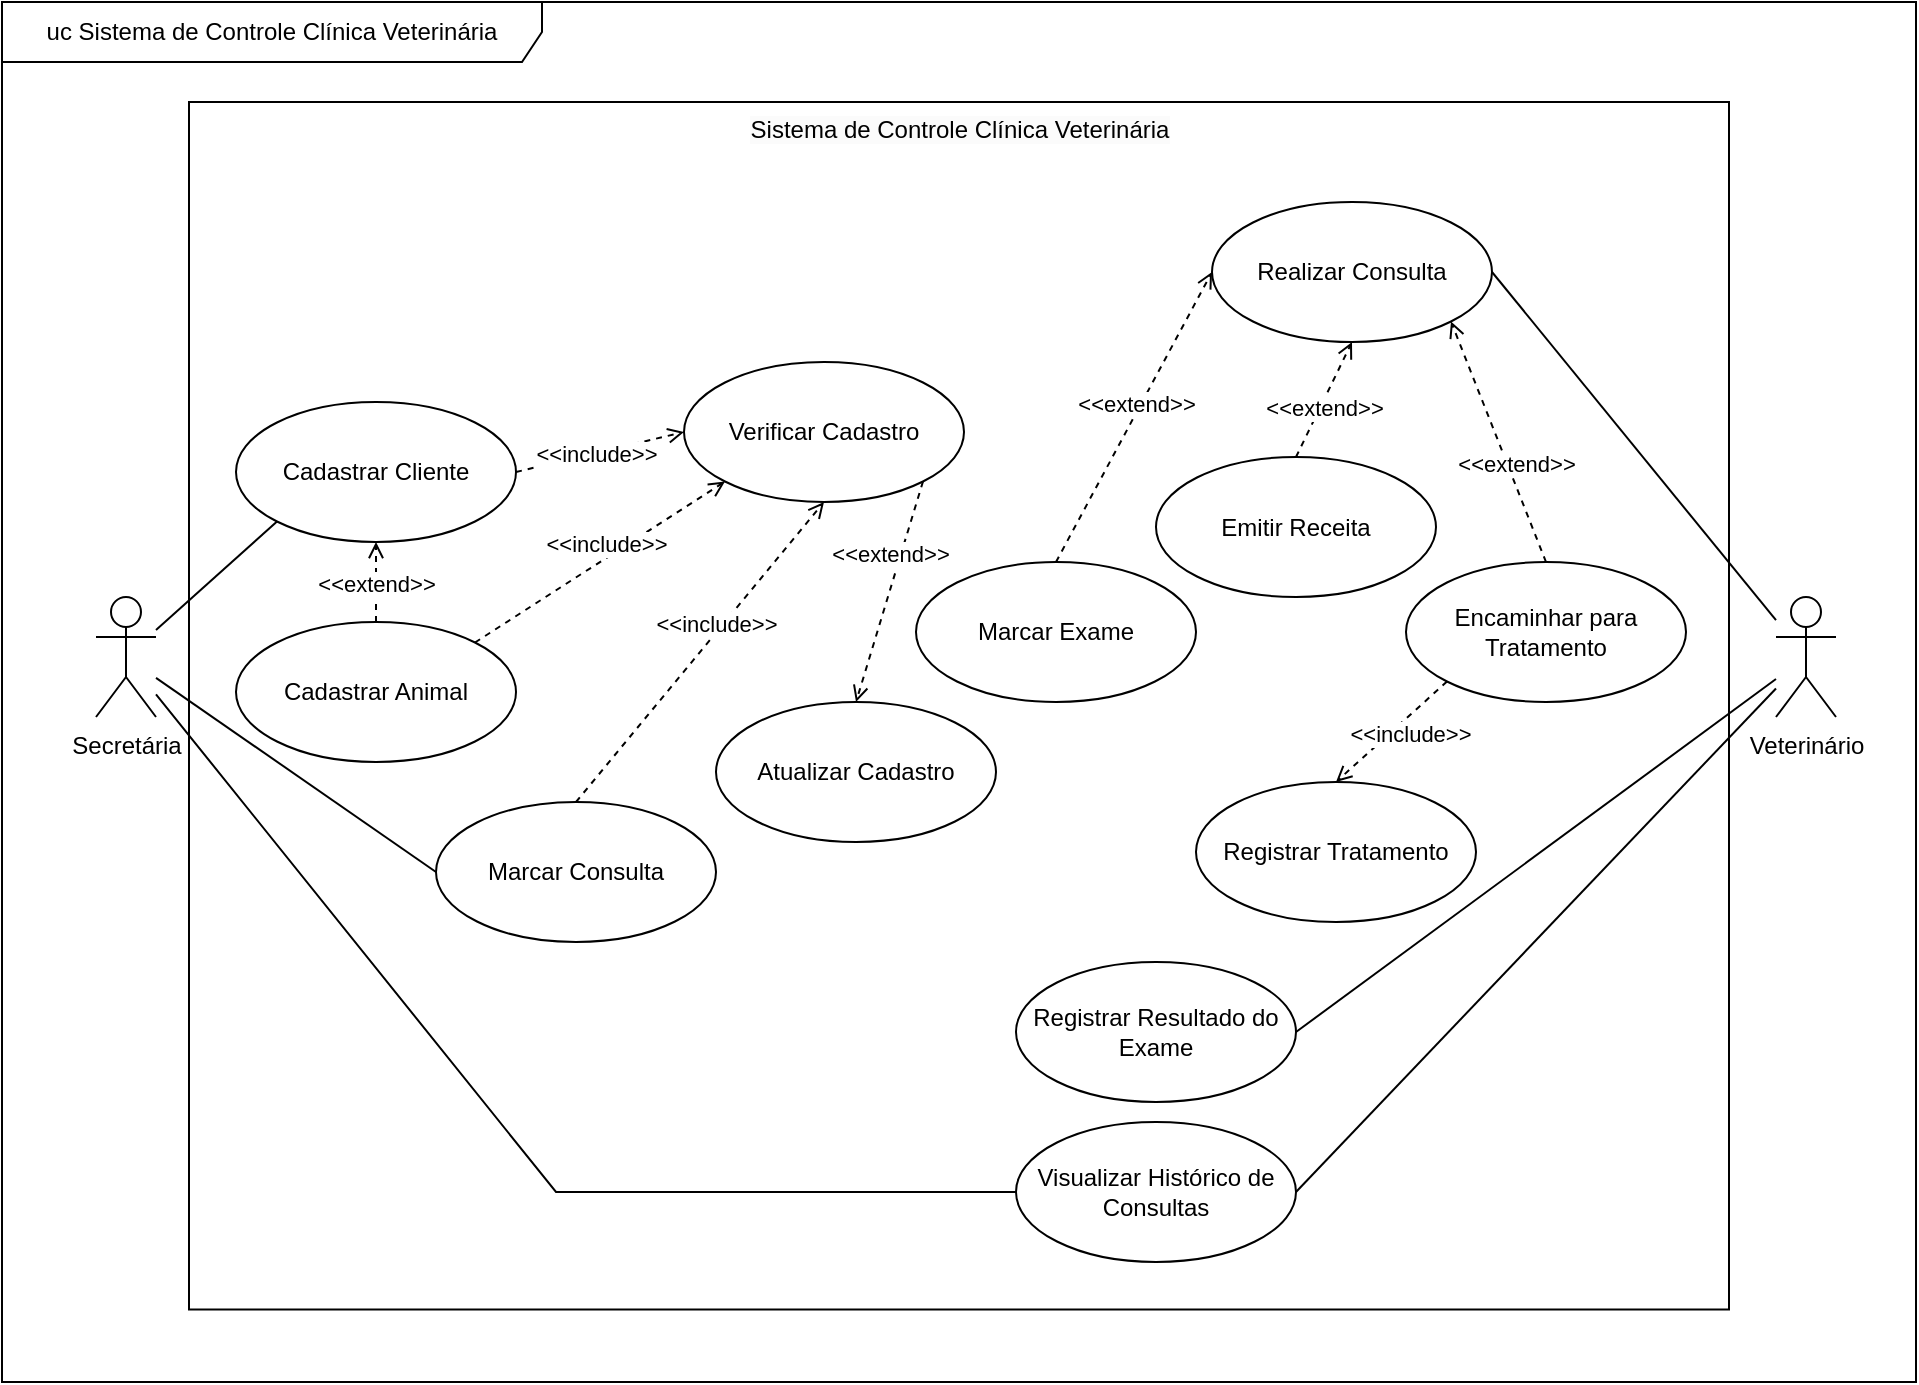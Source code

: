 <mxfile version="22.1.7" type="github">
  <diagram name="Página-1" id="01Xk7Bp4QnYqnkWpoMOx">
    <mxGraphModel dx="1257" dy="711" grid="1" gridSize="10" guides="1" tooltips="1" connect="1" arrows="1" fold="1" page="1" pageScale="1" pageWidth="827" pageHeight="1169" math="0" shadow="0">
      <root>
        <mxCell id="0" />
        <mxCell id="1" parent="0" />
        <mxCell id="FFpbOJQuNYy9sZldtp6s-5" value="&lt;span style=&quot;color: rgb(0, 0, 0); font-family: Helvetica; font-size: 12px; font-style: normal; font-variant-ligatures: normal; font-variant-caps: normal; font-weight: 400; letter-spacing: normal; orphans: 2; text-indent: 0px; text-transform: none; widows: 2; word-spacing: 0px; -webkit-text-stroke-width: 0px; background-color: rgb(251, 251, 251); text-decoration-thickness: initial; text-decoration-style: initial; text-decoration-color: initial; float: none; display: inline !important;&quot;&gt;Sistema de Controle Clínica Veterinária&lt;/span&gt;" style="html=1;whiteSpace=wrap;align=center;verticalAlign=top;" parent="1" vertex="1">
          <mxGeometry x="443.5" y="290" width="770" height="603.75" as="geometry" />
        </mxCell>
        <mxCell id="FFpbOJQuNYy9sZldtp6s-2" value="Veterinário" style="shape=umlActor;verticalLabelPosition=bottom;verticalAlign=top;html=1;align=center;" parent="1" vertex="1">
          <mxGeometry x="1237" y="537.5" width="30" height="60" as="geometry" />
        </mxCell>
        <mxCell id="FFpbOJQuNYy9sZldtp6s-3" value="Cadastrar Animal" style="ellipse;whiteSpace=wrap;html=1;align=center;" parent="1" vertex="1">
          <mxGeometry x="467" y="550" width="140" height="70" as="geometry" />
        </mxCell>
        <mxCell id="FFpbOJQuNYy9sZldtp6s-4" value="uc Sistema de Controle Clínica Veterinária" style="shape=umlFrame;whiteSpace=wrap;html=1;pointerEvents=0;width=270;height=30;align=center;" parent="1" vertex="1">
          <mxGeometry x="350" y="240" width="957" height="690" as="geometry" />
        </mxCell>
        <mxCell id="FFpbOJQuNYy9sZldtp6s-6" value="Secretária" style="shape=umlActor;verticalLabelPosition=bottom;verticalAlign=top;html=1;align=center;" parent="1" vertex="1">
          <mxGeometry x="397" y="537.5" width="30" height="60" as="geometry" />
        </mxCell>
        <mxCell id="FFpbOJQuNYy9sZldtp6s-8" value="Atualizar Cadastro" style="ellipse;whiteSpace=wrap;html=1;verticalAlign=middle;align=center;" parent="1" vertex="1">
          <mxGeometry x="707" y="590" width="140" height="70" as="geometry" />
        </mxCell>
        <mxCell id="FFpbOJQuNYy9sZldtp6s-24" style="rounded=0;orthogonalLoop=1;jettySize=auto;html=1;exitX=0;exitY=1;exitDx=0;exitDy=0;endArrow=none;endFill=0;align=center;" parent="1" source="FFpbOJQuNYy9sZldtp6s-9" target="FFpbOJQuNYy9sZldtp6s-6" edge="1">
          <mxGeometry relative="1" as="geometry">
            <mxPoint x="437" y="352.5" as="targetPoint" />
          </mxGeometry>
        </mxCell>
        <mxCell id="FFpbOJQuNYy9sZldtp6s-9" value="Cadastrar Cliente" style="ellipse;whiteSpace=wrap;html=1;align=center;" parent="1" vertex="1">
          <mxGeometry x="467" y="440" width="140" height="70" as="geometry" />
        </mxCell>
        <mxCell id="FFpbOJQuNYy9sZldtp6s-10" value="Marcar Consulta" style="ellipse;whiteSpace=wrap;html=1;align=center;" parent="1" vertex="1">
          <mxGeometry x="567" y="640" width="140" height="70" as="geometry" />
        </mxCell>
        <mxCell id="FFpbOJQuNYy9sZldtp6s-11" value="Marcar Exame" style="ellipse;whiteSpace=wrap;html=1;align=center;" parent="1" vertex="1">
          <mxGeometry x="807" y="520" width="140" height="70" as="geometry" />
        </mxCell>
        <mxCell id="FFpbOJQuNYy9sZldtp6s-35" style="rounded=0;orthogonalLoop=1;jettySize=auto;html=1;exitX=1;exitY=0.5;exitDx=0;exitDy=0;endArrow=none;endFill=0;align=center;" parent="1" source="FFpbOJQuNYy9sZldtp6s-12" target="FFpbOJQuNYy9sZldtp6s-2" edge="1">
          <mxGeometry relative="1" as="geometry" />
        </mxCell>
        <mxCell id="FFpbOJQuNYy9sZldtp6s-12" value="Registrar Resultado do Exame" style="ellipse;whiteSpace=wrap;html=1;align=center;" parent="1" vertex="1">
          <mxGeometry x="857" y="720" width="140" height="70" as="geometry" />
        </mxCell>
        <mxCell id="FFpbOJQuNYy9sZldtp6s-13" value="Emitir Receita" style="ellipse;whiteSpace=wrap;html=1;align=center;" parent="1" vertex="1">
          <mxGeometry x="927" y="467.5" width="140" height="70" as="geometry" />
        </mxCell>
        <mxCell id="FFpbOJQuNYy9sZldtp6s-14" value="Encaminhar para Tratamento" style="ellipse;whiteSpace=wrap;html=1;align=center;" parent="1" vertex="1">
          <mxGeometry x="1052" y="520" width="140" height="70" as="geometry" />
        </mxCell>
        <mxCell id="FFpbOJQuNYy9sZldtp6s-28" style="rounded=0;orthogonalLoop=1;jettySize=auto;html=1;exitX=0;exitY=0.5;exitDx=0;exitDy=0;endArrow=none;endFill=0;align=center;" parent="1" source="FFpbOJQuNYy9sZldtp6s-16" target="FFpbOJQuNYy9sZldtp6s-6" edge="1">
          <mxGeometry relative="1" as="geometry">
            <Array as="points">
              <mxPoint x="627" y="835" />
            </Array>
          </mxGeometry>
        </mxCell>
        <mxCell id="FFpbOJQuNYy9sZldtp6s-31" style="rounded=0;orthogonalLoop=1;jettySize=auto;html=1;exitX=1;exitY=0.5;exitDx=0;exitDy=0;endArrow=none;endFill=0;align=center;" parent="1" source="FFpbOJQuNYy9sZldtp6s-16" target="FFpbOJQuNYy9sZldtp6s-2" edge="1">
          <mxGeometry relative="1" as="geometry" />
        </mxCell>
        <mxCell id="FFpbOJQuNYy9sZldtp6s-16" value="Visualizar Histórico de Consultas" style="ellipse;whiteSpace=wrap;html=1;align=center;" parent="1" vertex="1">
          <mxGeometry x="857" y="800" width="140" height="70" as="geometry" />
        </mxCell>
        <mxCell id="FFpbOJQuNYy9sZldtp6s-27" style="rounded=0;orthogonalLoop=1;jettySize=auto;html=1;exitX=0;exitY=0.5;exitDx=0;exitDy=0;endArrow=none;endFill=0;align=center;" parent="1" source="FFpbOJQuNYy9sZldtp6s-10" target="FFpbOJQuNYy9sZldtp6s-6" edge="1">
          <mxGeometry relative="1" as="geometry">
            <mxPoint x="437" y="382.5" as="targetPoint" />
          </mxGeometry>
        </mxCell>
        <mxCell id="FFpbOJQuNYy9sZldtp6s-38" value="&amp;lt;&amp;lt;extend&amp;gt;&amp;gt;" style="html=1;verticalAlign=bottom;labelBackgroundColor=default;endArrow=open;endFill=0;dashed=1;rounded=0;exitX=0.5;exitY=0;exitDx=0;exitDy=0;entryX=0.5;entryY=1;entryDx=0;entryDy=0;align=center;" parent="1" source="FFpbOJQuNYy9sZldtp6s-13" target="FFpbOJQuNYy9sZldtp6s-44" edge="1">
          <mxGeometry x="-0.365" y="-6" width="160" relative="1" as="geometry">
            <mxPoint x="542" y="712.5" as="sourcePoint" />
            <mxPoint x="702" y="712.5" as="targetPoint" />
            <mxPoint as="offset" />
          </mxGeometry>
        </mxCell>
        <mxCell id="FFpbOJQuNYy9sZldtp6s-46" style="rounded=0;orthogonalLoop=1;jettySize=auto;html=1;exitX=1;exitY=0.5;exitDx=0;exitDy=0;endArrow=none;endFill=0;align=center;" parent="1" source="FFpbOJQuNYy9sZldtp6s-44" target="FFpbOJQuNYy9sZldtp6s-2" edge="1">
          <mxGeometry relative="1" as="geometry" />
        </mxCell>
        <mxCell id="FFpbOJQuNYy9sZldtp6s-44" value="Realizar Consulta" style="ellipse;whiteSpace=wrap;html=1;align=center;" parent="1" vertex="1">
          <mxGeometry x="955" y="340" width="140" height="70" as="geometry" />
        </mxCell>
        <mxCell id="FFpbOJQuNYy9sZldtp6s-45" value="&amp;lt;&amp;lt;extend&amp;gt;&amp;gt;" style="html=1;verticalAlign=bottom;labelBackgroundColor=default;endArrow=open;endFill=0;dashed=1;rounded=0;entryX=0;entryY=0.5;entryDx=0;entryDy=0;exitX=0.5;exitY=0;exitDx=0;exitDy=0;align=center;" parent="1" source="FFpbOJQuNYy9sZldtp6s-11" target="FFpbOJQuNYy9sZldtp6s-44" edge="1">
          <mxGeometry x="-0.021" y="-2" width="160" relative="1" as="geometry">
            <mxPoint x="862" y="560" as="sourcePoint" />
            <mxPoint x="1022" y="560" as="targetPoint" />
            <mxPoint as="offset" />
          </mxGeometry>
        </mxCell>
        <mxCell id="FFpbOJQuNYy9sZldtp6s-47" value="&amp;lt;&amp;lt;extend&amp;gt;&amp;gt;" style="html=1;verticalAlign=bottom;labelBackgroundColor=default;endArrow=open;endFill=0;dashed=1;rounded=0;exitX=0.5;exitY=0;exitDx=0;exitDy=0;entryX=1;entryY=1;entryDx=0;entryDy=0;align=center;" parent="1" source="FFpbOJQuNYy9sZldtp6s-14" target="FFpbOJQuNYy9sZldtp6s-44" edge="1">
          <mxGeometry x="-0.339" y="-1" width="160" relative="1" as="geometry">
            <mxPoint x="862" y="560" as="sourcePoint" />
            <mxPoint x="1022" y="560" as="targetPoint" />
            <mxPoint as="offset" />
          </mxGeometry>
        </mxCell>
        <mxCell id="FFpbOJQuNYy9sZldtp6s-56" value="Registrar Tratamento" style="ellipse;whiteSpace=wrap;html=1;align=center;" parent="1" vertex="1">
          <mxGeometry x="947" y="630" width="140" height="70" as="geometry" />
        </mxCell>
        <mxCell id="FFpbOJQuNYy9sZldtp6s-58" value="&amp;lt;&amp;lt;include&amp;gt;&amp;gt;" style="html=1;verticalAlign=bottom;labelBackgroundColor=default;endArrow=open;endFill=0;dashed=1;rounded=0;exitX=0;exitY=1;exitDx=0;exitDy=0;entryX=0.5;entryY=0;entryDx=0;entryDy=0;align=center;" parent="1" source="FFpbOJQuNYy9sZldtp6s-14" target="FFpbOJQuNYy9sZldtp6s-56" edge="1">
          <mxGeometry x="0.008" y="13" width="160" relative="1" as="geometry">
            <mxPoint x="862" y="560" as="sourcePoint" />
            <mxPoint x="1022" y="560" as="targetPoint" />
            <mxPoint x="1" as="offset" />
          </mxGeometry>
        </mxCell>
        <mxCell id="FFpbOJQuNYy9sZldtp6s-60" value="&amp;lt;&amp;lt;include&amp;gt;&amp;gt;" style="html=1;verticalAlign=bottom;labelBackgroundColor=default;endArrow=open;endFill=0;dashed=1;rounded=0;entryX=0;entryY=1;entryDx=0;entryDy=0;exitX=1;exitY=0;exitDx=0;exitDy=0;align=center;" parent="1" source="FFpbOJQuNYy9sZldtp6s-3" target="FFpbOJQuNYy9sZldtp6s-62" edge="1">
          <mxGeometry x="0.035" y="-2" width="160" relative="1" as="geometry">
            <mxPoint x="888" y="590" as="sourcePoint" />
            <mxPoint x="840" y="630" as="targetPoint" />
            <mxPoint as="offset" />
            <Array as="points" />
          </mxGeometry>
        </mxCell>
        <mxCell id="FFpbOJQuNYy9sZldtp6s-62" value="Verificar Cadastro" style="ellipse;whiteSpace=wrap;html=1;align=center;" parent="1" vertex="1">
          <mxGeometry x="691" y="420" width="140" height="70" as="geometry" />
        </mxCell>
        <mxCell id="FFpbOJQuNYy9sZldtp6s-64" value="&amp;lt;&amp;lt;include&amp;gt;&amp;gt;" style="html=1;verticalAlign=bottom;labelBackgroundColor=default;endArrow=open;endFill=0;dashed=1;rounded=0;entryX=0.5;entryY=1;entryDx=0;entryDy=0;exitX=0.5;exitY=0;exitDx=0;exitDy=0;align=center;" parent="1" source="FFpbOJQuNYy9sZldtp6s-10" target="FFpbOJQuNYy9sZldtp6s-62" edge="1">
          <mxGeometry x="0.092" y="-3" width="160" relative="1" as="geometry">
            <mxPoint x="657" y="630" as="sourcePoint" />
            <mxPoint x="773" y="550" as="targetPoint" />
            <mxPoint as="offset" />
            <Array as="points" />
          </mxGeometry>
        </mxCell>
        <mxCell id="FFpbOJQuNYy9sZldtp6s-65" value="&amp;lt;&amp;lt;extend&amp;gt;&amp;gt;" style="html=1;verticalAlign=bottom;labelBackgroundColor=default;endArrow=open;endFill=0;dashed=1;rounded=0;entryX=0.5;entryY=0;entryDx=0;entryDy=0;exitX=1;exitY=1;exitDx=0;exitDy=0;align=center;" parent="1" source="FFpbOJQuNYy9sZldtp6s-62" target="FFpbOJQuNYy9sZldtp6s-8" edge="1">
          <mxGeometry x="-0.17" y="-3" width="160" relative="1" as="geometry">
            <mxPoint x="767" y="668" as="sourcePoint" />
            <mxPoint x="795" y="510" as="targetPoint" />
            <mxPoint as="offset" />
          </mxGeometry>
        </mxCell>
        <mxCell id="q2g5Qw2sh3xrsxrx29LS-2" value="&amp;lt;&amp;lt;extend&amp;gt;&amp;gt;" style="html=1;verticalAlign=bottom;labelBackgroundColor=default;endArrow=open;endFill=0;dashed=1;rounded=0;exitX=0.5;exitY=0;exitDx=0;exitDy=0;entryX=0.5;entryY=1;entryDx=0;entryDy=0;align=center;" edge="1" parent="1" source="FFpbOJQuNYy9sZldtp6s-3" target="FFpbOJQuNYy9sZldtp6s-9">
          <mxGeometry x="-0.5" width="160" relative="1" as="geometry">
            <mxPoint x="707" y="580" as="sourcePoint" />
            <mxPoint x="867" y="580" as="targetPoint" />
            <mxPoint as="offset" />
          </mxGeometry>
        </mxCell>
        <mxCell id="q2g5Qw2sh3xrsxrx29LS-3" value="&amp;lt;&amp;lt;include&amp;gt;&amp;gt;" style="html=1;verticalAlign=bottom;labelBackgroundColor=default;endArrow=open;endFill=0;dashed=1;rounded=0;entryX=0;entryY=0.5;entryDx=0;entryDy=0;exitX=1;exitY=0.5;exitDx=0;exitDy=0;align=center;" edge="1" parent="1" source="FFpbOJQuNYy9sZldtp6s-9" target="FFpbOJQuNYy9sZldtp6s-62">
          <mxGeometry x="-0.099" y="-9" width="160" relative="1" as="geometry">
            <mxPoint x="607" y="570" as="sourcePoint" />
            <mxPoint x="721" y="490" as="targetPoint" />
            <mxPoint as="offset" />
            <Array as="points" />
          </mxGeometry>
        </mxCell>
      </root>
    </mxGraphModel>
  </diagram>
</mxfile>
